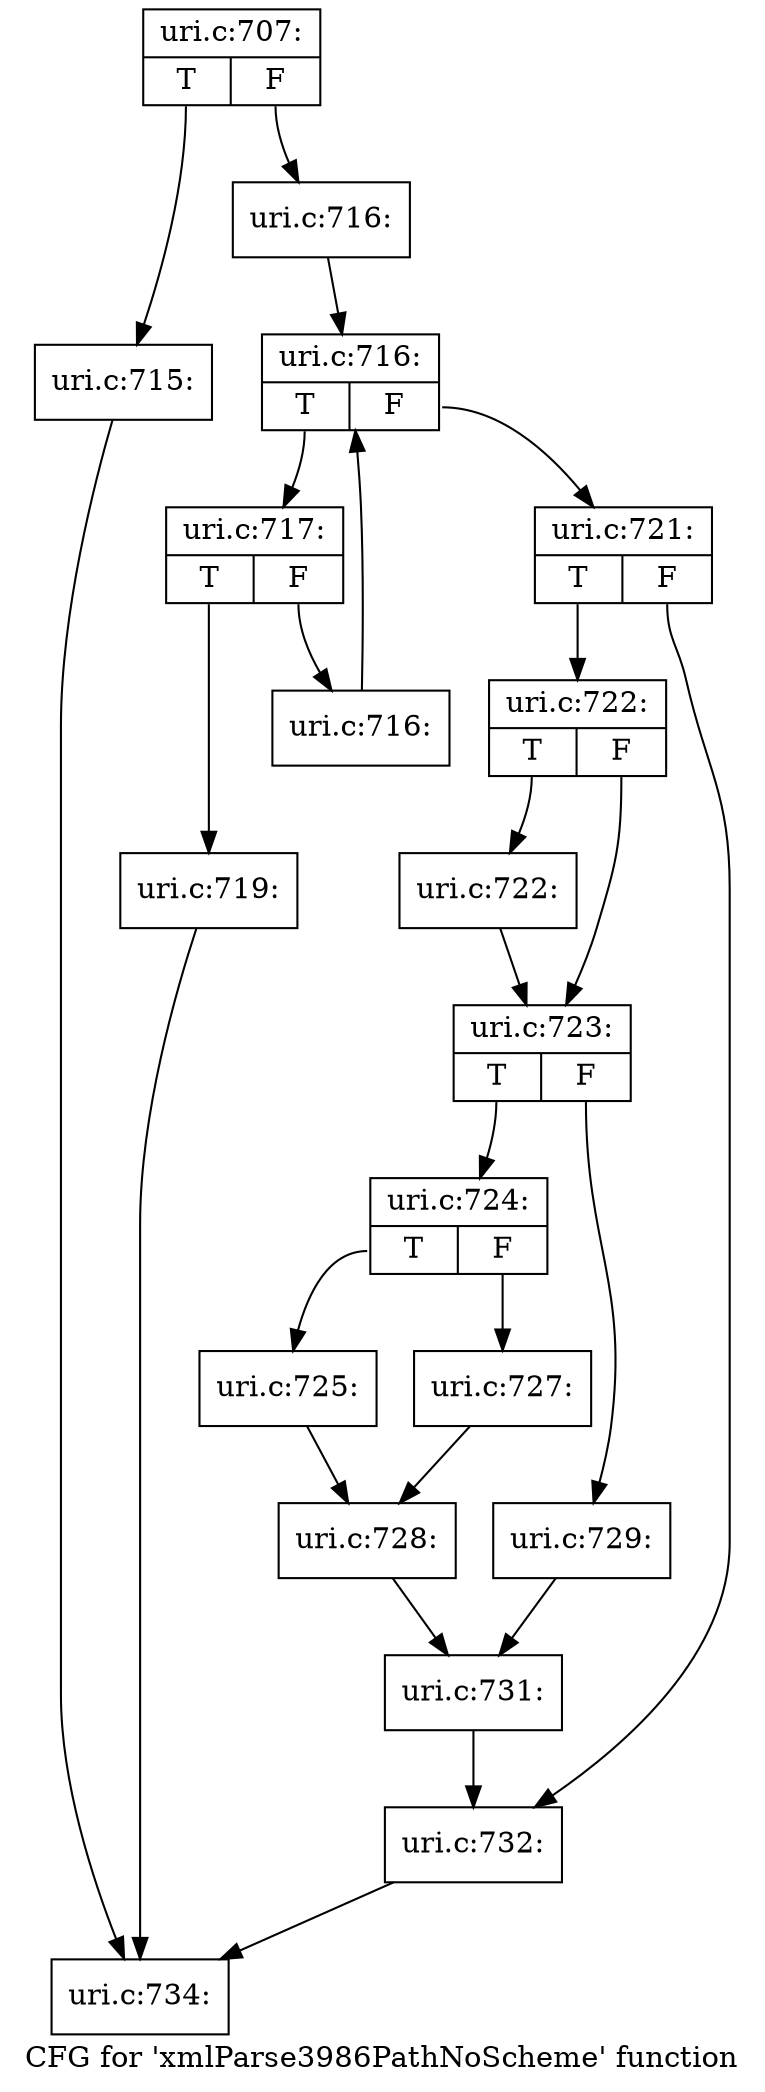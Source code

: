 digraph "CFG for 'xmlParse3986PathNoScheme' function" {
	label="CFG for 'xmlParse3986PathNoScheme' function";

	Node0x5561d6927260 [shape=record,label="{uri.c:707:|{<s0>T|<s1>F}}"];
	Node0x5561d6927260:s0 -> Node0x5561d6935d70;
	Node0x5561d6927260:s1 -> Node0x5561d6935dc0;
	Node0x5561d6935d70 [shape=record,label="{uri.c:715:}"];
	Node0x5561d6935d70 -> Node0x5561d69272b0;
	Node0x5561d6935dc0 [shape=record,label="{uri.c:716:}"];
	Node0x5561d6935dc0 -> Node0x5561d6936240;
	Node0x5561d6936240 [shape=record,label="{uri.c:716:|{<s0>T|<s1>F}}"];
	Node0x5561d6936240:s0 -> Node0x5561d69366f0;
	Node0x5561d6936240:s1 -> Node0x5561d6936460;
	Node0x5561d69366f0 [shape=record,label="{uri.c:717:|{<s0>T|<s1>F}}"];
	Node0x5561d69366f0:s0 -> Node0x5561d6936c60;
	Node0x5561d69366f0:s1 -> Node0x5561d6936cb0;
	Node0x5561d6936c60 [shape=record,label="{uri.c:719:}"];
	Node0x5561d6936c60 -> Node0x5561d69272b0;
	Node0x5561d6936cb0 [shape=record,label="{uri.c:716:}"];
	Node0x5561d6936cb0 -> Node0x5561d6936240;
	Node0x5561d6936460 [shape=record,label="{uri.c:721:|{<s0>T|<s1>F}}"];
	Node0x5561d6936460:s0 -> Node0x5561d67651a0;
	Node0x5561d6936460:s1 -> Node0x5561d67651f0;
	Node0x5561d67651a0 [shape=record,label="{uri.c:722:|{<s0>T|<s1>F}}"];
	Node0x5561d67651a0:s0 -> Node0x5561d67655b0;
	Node0x5561d67651a0:s1 -> Node0x5561d6765600;
	Node0x5561d67655b0 [shape=record,label="{uri.c:722:}"];
	Node0x5561d67655b0 -> Node0x5561d6765600;
	Node0x5561d6765600 [shape=record,label="{uri.c:723:|{<s0>T|<s1>F}}"];
	Node0x5561d6765600:s0 -> Node0x5561d6765bf0;
	Node0x5561d6765600:s1 -> Node0x5561d6765c90;
	Node0x5561d6765bf0 [shape=record,label="{uri.c:724:|{<s0>T|<s1>F}}"];
	Node0x5561d6765bf0:s0 -> Node0x5561d69391e0;
	Node0x5561d6765bf0:s1 -> Node0x5561d6939280;
	Node0x5561d69391e0 [shape=record,label="{uri.c:725:}"];
	Node0x5561d69391e0 -> Node0x5561d6939230;
	Node0x5561d6939280 [shape=record,label="{uri.c:727:}"];
	Node0x5561d6939280 -> Node0x5561d6939230;
	Node0x5561d6939230 [shape=record,label="{uri.c:728:}"];
	Node0x5561d6939230 -> Node0x5561d6765c40;
	Node0x5561d6765c90 [shape=record,label="{uri.c:729:}"];
	Node0x5561d6765c90 -> Node0x5561d6765c40;
	Node0x5561d6765c40 [shape=record,label="{uri.c:731:}"];
	Node0x5561d6765c40 -> Node0x5561d67651f0;
	Node0x5561d67651f0 [shape=record,label="{uri.c:732:}"];
	Node0x5561d67651f0 -> Node0x5561d69272b0;
	Node0x5561d69272b0 [shape=record,label="{uri.c:734:}"];
}
